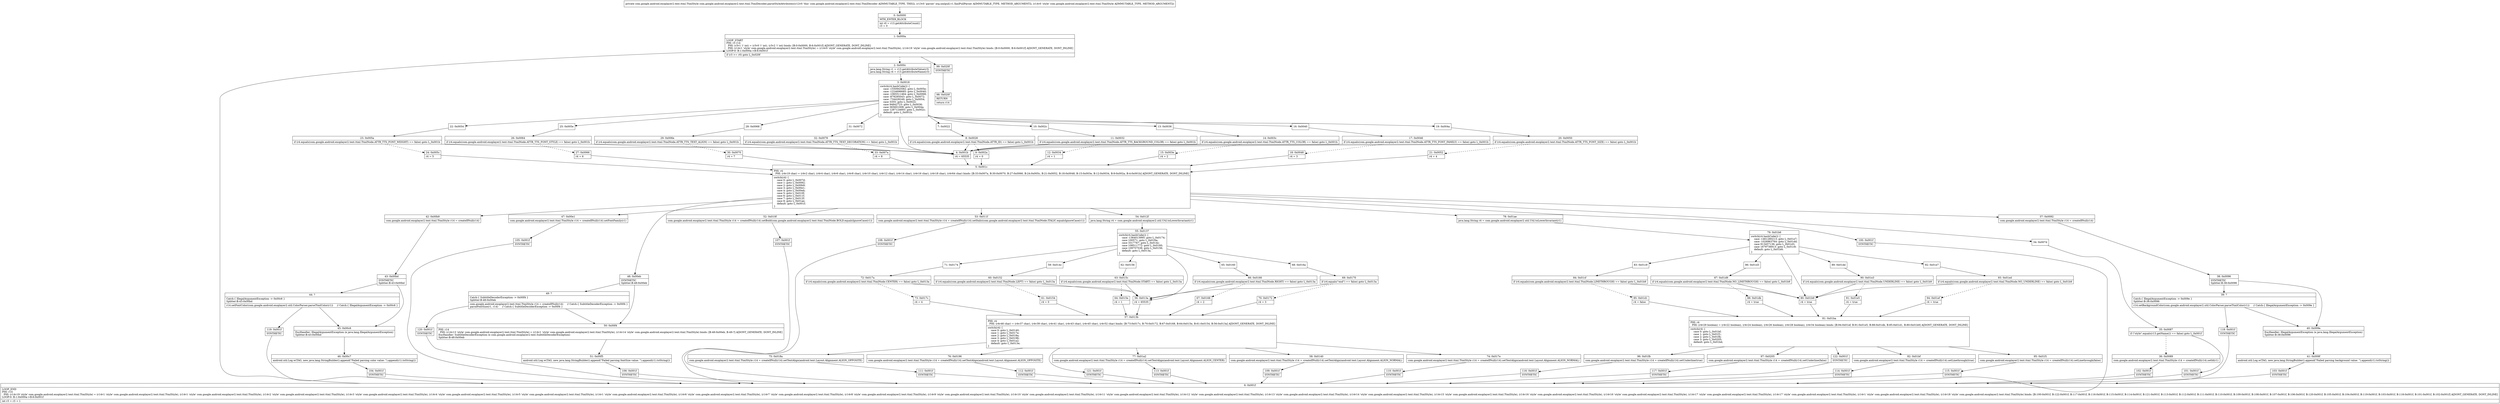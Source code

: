 digraph "CFG forcom.google.android.exoplayer2.text.ttml.TtmlDecoder.parseStyleAttributes(Lorg\/xmlpull\/v1\/XmlPullParser;Lcom\/google\/android\/exoplayer2\/text\/ttml\/TtmlStyle;)Lcom\/google\/android\/exoplayer2\/text\/ttml\/TtmlStyle;" {
Node_0 [shape=record,label="{0\:\ 0x0000|MTH_ENTER_BLOCK\l|int r0 = r13.getAttributeCount()\lr3 = 0\l}"];
Node_1 [shape=record,label="{1\:\ 0x000a|LOOP_START\lPHI: r3 r14 \l  PHI: (r3v1 'i' int) = (r3v0 'i' int), (r3v2 'i' int) binds: [B:0:0x0000, B:6:0x001f] A[DONT_GENERATE, DONT_INLINE]\l  PHI: (r14v1 'style' com.google.android.exoplayer2.text.ttml.TtmlStyle) = (r14v0 'style' com.google.android.exoplayer2.text.ttml.TtmlStyle), (r14v19 'style' com.google.android.exoplayer2.text.ttml.TtmlStyle) binds: [B:0:0x0000, B:6:0x001f] A[DONT_GENERATE, DONT_INLINE]\lLOOP:0: B:1:0x000a\-\>B:6:0x001f\l|if (r3 \>= r0) goto L_0x020f\l}"];
Node_2 [shape=record,label="{2\:\ 0x000c|java.lang.String r1 = r13.getAttributeValue(r3)\ljava.lang.String r4 = r13.getAttributeName(r3)\l}"];
Node_3 [shape=record,label="{3\:\ 0x0018|switch(r4.hashCode()) \{\l    case \-1550943582: goto L_0x005e;\l    case \-1224696685: goto L_0x0040;\l    case \-1065511464: goto L_0x0068;\l    case \-879295043: goto L_0x0072;\l    case \-734428249: goto L_0x0054;\l    case 3355: goto L_0x0022;\l    case 94842723: goto L_0x0036;\l    case 365601008: goto L_0x004a;\l    case 1287124693: goto L_0x002c;\l    default: goto L_0x001b;\l\}\l}"];
Node_4 [shape=record,label="{4\:\ 0x001b|r4 = 65535\l}"];
Node_5 [shape=record,label="{5\:\ 0x001c|PHI: r4 \l  PHI: (r4v19 char) = (r4v2 char), (r4v4 char), (r4v6 char), (r4v8 char), (r4v10 char), (r4v12 char), (r4v14 char), (r4v16 char), (r4v18 char), (r4v64 char) binds: [B:33:0x007a, B:30:0x0070, B:27:0x0066, B:24:0x005c, B:21:0x0052, B:18:0x0048, B:15:0x003e, B:12:0x0034, B:9:0x002a, B:4:0x001b] A[DONT_GENERATE, DONT_INLINE]\l|switch(r4) \{\l    case 0: goto L_0x007d;\l    case 1: goto L_0x0092;\l    case 2: goto L_0x00b9;\l    case 3: goto L_0x00e1;\l    case 4: goto L_0x00eb;\l    case 5: goto L_0x010f;\l    case 6: goto L_0x011f;\l    case 7: goto L_0x012f;\l    case 8: goto L_0x01ae;\l    default: goto L_0x001f;\l\}\l}"];
Node_6 [shape=record,label="{6\:\ 0x001f|LOOP_END\lPHI: r14 \l  PHI: (r14v19 'style' com.google.android.exoplayer2.text.ttml.TtmlStyle) = (r14v1 'style' com.google.android.exoplayer2.text.ttml.TtmlStyle), (r14v1 'style' com.google.android.exoplayer2.text.ttml.TtmlStyle), (r14v2 'style' com.google.android.exoplayer2.text.ttml.TtmlStyle), (r14v3 'style' com.google.android.exoplayer2.text.ttml.TtmlStyle), (r14v4 'style' com.google.android.exoplayer2.text.ttml.TtmlStyle), (r14v5 'style' com.google.android.exoplayer2.text.ttml.TtmlStyle), (r14v1 'style' com.google.android.exoplayer2.text.ttml.TtmlStyle), (r14v6 'style' com.google.android.exoplayer2.text.ttml.TtmlStyle), (r14v7 'style' com.google.android.exoplayer2.text.ttml.TtmlStyle), (r14v8 'style' com.google.android.exoplayer2.text.ttml.TtmlStyle), (r14v9 'style' com.google.android.exoplayer2.text.ttml.TtmlStyle), (r14v10 'style' com.google.android.exoplayer2.text.ttml.TtmlStyle), (r14v11 'style' com.google.android.exoplayer2.text.ttml.TtmlStyle), (r14v12 'style' com.google.android.exoplayer2.text.ttml.TtmlStyle), (r14v13 'style' com.google.android.exoplayer2.text.ttml.TtmlStyle), (r14v14 'style' com.google.android.exoplayer2.text.ttml.TtmlStyle), (r14v15 'style' com.google.android.exoplayer2.text.ttml.TtmlStyle), (r14v16 'style' com.google.android.exoplayer2.text.ttml.TtmlStyle), (r14v16 'style' com.google.android.exoplayer2.text.ttml.TtmlStyle), (r14v17 'style' com.google.android.exoplayer2.text.ttml.TtmlStyle), (r14v17 'style' com.google.android.exoplayer2.text.ttml.TtmlStyle), (r14v1 'style' com.google.android.exoplayer2.text.ttml.TtmlStyle), (r14v18 'style' com.google.android.exoplayer2.text.ttml.TtmlStyle) binds: [B:100:0x001f, B:122:0x001f, B:117:0x001f, B:116:0x001f, B:115:0x001f, B:114:0x001f, B:121:0x001f, B:113:0x001f, B:112:0x001f, B:111:0x001f, B:110:0x001f, B:109:0x001f, B:108:0x001f, B:107:0x001f, B:106:0x001f, B:120:0x001f, B:105:0x001f, B:104:0x001f, B:119:0x001f, B:103:0x001f, B:118:0x001f, B:101:0x001f, B:102:0x001f] A[DONT_GENERATE, DONT_INLINE]\lLOOP:0: B:1:0x000a\-\>B:6:0x001f\l|int r3 = r3 + 1\l}"];
Node_7 [shape=record,label="{7\:\ 0x0022}"];
Node_8 [shape=record,label="{8\:\ 0x0028|if (r4.equals(com.google.android.exoplayer2.text.ttml.TtmlNode.ATTR_ID) == false) goto L_0x001b\l}"];
Node_9 [shape=record,label="{9\:\ 0x002a|r4 = 0\l}"];
Node_10 [shape=record,label="{10\:\ 0x002c}"];
Node_11 [shape=record,label="{11\:\ 0x0032|if (r4.equals(com.google.android.exoplayer2.text.ttml.TtmlNode.ATTR_TTS_BACKGROUND_COLOR) == false) goto L_0x001b\l}"];
Node_12 [shape=record,label="{12\:\ 0x0034|r4 = 1\l}"];
Node_13 [shape=record,label="{13\:\ 0x0036}"];
Node_14 [shape=record,label="{14\:\ 0x003c|if (r4.equals(com.google.android.exoplayer2.text.ttml.TtmlNode.ATTR_TTS_COLOR) == false) goto L_0x001b\l}"];
Node_15 [shape=record,label="{15\:\ 0x003e|r4 = 2\l}"];
Node_16 [shape=record,label="{16\:\ 0x0040}"];
Node_17 [shape=record,label="{17\:\ 0x0046|if (r4.equals(com.google.android.exoplayer2.text.ttml.TtmlNode.ATTR_TTS_FONT_FAMILY) == false) goto L_0x001b\l}"];
Node_18 [shape=record,label="{18\:\ 0x0048|r4 = 3\l}"];
Node_19 [shape=record,label="{19\:\ 0x004a}"];
Node_20 [shape=record,label="{20\:\ 0x0050|if (r4.equals(com.google.android.exoplayer2.text.ttml.TtmlNode.ATTR_TTS_FONT_SIZE) == false) goto L_0x001b\l}"];
Node_21 [shape=record,label="{21\:\ 0x0052|r4 = 4\l}"];
Node_22 [shape=record,label="{22\:\ 0x0054}"];
Node_23 [shape=record,label="{23\:\ 0x005a|if (r4.equals(com.google.android.exoplayer2.text.ttml.TtmlNode.ATTR_TTS_FONT_WEIGHT) == false) goto L_0x001b\l}"];
Node_24 [shape=record,label="{24\:\ 0x005c|r4 = 5\l}"];
Node_25 [shape=record,label="{25\:\ 0x005e}"];
Node_26 [shape=record,label="{26\:\ 0x0064|if (r4.equals(com.google.android.exoplayer2.text.ttml.TtmlNode.ATTR_TTS_FONT_STYLE) == false) goto L_0x001b\l}"];
Node_27 [shape=record,label="{27\:\ 0x0066|r4 = 6\l}"];
Node_28 [shape=record,label="{28\:\ 0x0068}"];
Node_29 [shape=record,label="{29\:\ 0x006e|if (r4.equals(com.google.android.exoplayer2.text.ttml.TtmlNode.ATTR_TTS_TEXT_ALIGN) == false) goto L_0x001b\l}"];
Node_30 [shape=record,label="{30\:\ 0x0070|r4 = 7\l}"];
Node_31 [shape=record,label="{31\:\ 0x0072}"];
Node_32 [shape=record,label="{32\:\ 0x0078|if (r4.equals(com.google.android.exoplayer2.text.ttml.TtmlNode.ATTR_TTS_TEXT_DECORATION) == false) goto L_0x001b\l}"];
Node_33 [shape=record,label="{33\:\ 0x007a|r4 = 8\l}"];
Node_34 [shape=record,label="{34\:\ 0x007d}"];
Node_35 [shape=record,label="{35\:\ 0x0087|if (\"style\".equals(r13.getName()) == false) goto L_0x001f\l}"];
Node_36 [shape=record,label="{36\:\ 0x0089|com.google.android.exoplayer2.text.ttml.TtmlStyle r14 = createIfNull(r14).setId(r1)\l}"];
Node_37 [shape=record,label="{37\:\ 0x0092|com.google.android.exoplayer2.text.ttml.TtmlStyle r14 = createIfNull(r14)\l}"];
Node_38 [shape=record,label="{38\:\ 0x0096|SYNTHETIC\lSplitter:B:38:0x0096\l}"];
Node_39 [shape=record,label="{39\:\ ?|Catch:\{ IllegalArgumentException \-\> 0x009e \}\lSplitter:B:38:0x0096\l|r14.setBackgroundColor(com.google.android.exoplayer2.util.ColorParser.parseTtmlColor(r1))     \/\/ Catch:\{ IllegalArgumentException \-\> 0x009e \}\l}"];
Node_40 [shape=record,label="{40\:\ 0x009e|ExcHandler: IllegalArgumentException (e java.lang.IllegalArgumentException)\lSplitter:B:38:0x0096\l}"];
Node_41 [shape=record,label="{41\:\ 0x009f|android.util.Log.w(TAG, new java.lang.StringBuilder().append(\"Failed parsing background value: \").append(r1).toString())\l}"];
Node_42 [shape=record,label="{42\:\ 0x00b9|com.google.android.exoplayer2.text.ttml.TtmlStyle r14 = createIfNull(r14)\l}"];
Node_43 [shape=record,label="{43\:\ 0x00bd|SYNTHETIC\lSplitter:B:43:0x00bd\l}"];
Node_44 [shape=record,label="{44\:\ ?|Catch:\{ IllegalArgumentException \-\> 0x00c6 \}\lSplitter:B:43:0x00bd\l|r14.setFontColor(com.google.android.exoplayer2.util.ColorParser.parseTtmlColor(r1))     \/\/ Catch:\{ IllegalArgumentException \-\> 0x00c6 \}\l}"];
Node_45 [shape=record,label="{45\:\ 0x00c6|ExcHandler: IllegalArgumentException (e java.lang.IllegalArgumentException)\lSplitter:B:43:0x00bd\l}"];
Node_46 [shape=record,label="{46\:\ 0x00c7|android.util.Log.w(TAG, new java.lang.StringBuilder().append(\"Failed parsing color value: \").append(r1).toString())\l}"];
Node_47 [shape=record,label="{47\:\ 0x00e1|com.google.android.exoplayer2.text.ttml.TtmlStyle r14 = createIfNull(r14).setFontFamily(r1)\l}"];
Node_48 [shape=record,label="{48\:\ 0x00eb|SYNTHETIC\lSplitter:B:48:0x00eb\l}"];
Node_49 [shape=record,label="{49\:\ ?|Catch:\{ SubtitleDecoderException \-\> 0x00f4 \}\lSplitter:B:48:0x00eb\l|com.google.android.exoplayer2.text.ttml.TtmlStyle r14 = createIfNull(r14)     \/\/ Catch:\{ SubtitleDecoderException \-\> 0x00f4 \}\lparseFontSize(r1, r14)     \/\/ Catch:\{ SubtitleDecoderException \-\> 0x00f4 \}\l}"];
Node_50 [shape=record,label="{50\:\ 0x00f4|PHI: r14 \l  PHI: (r14v13 'style' com.google.android.exoplayer2.text.ttml.TtmlStyle) = (r14v1 'style' com.google.android.exoplayer2.text.ttml.TtmlStyle), (r14v14 'style' com.google.android.exoplayer2.text.ttml.TtmlStyle) binds: [B:48:0x00eb, B:49:?] A[DONT_GENERATE, DONT_INLINE]\lExcHandler: SubtitleDecoderException (e com.google.android.exoplayer2.text.SubtitleDecoderException)\lSplitter:B:48:0x00eb\l}"];
Node_51 [shape=record,label="{51\:\ 0x00f5|android.util.Log.w(TAG, new java.lang.StringBuilder().append(\"Failed parsing fontSize value: \").append(r1).toString())\l}"];
Node_52 [shape=record,label="{52\:\ 0x010f|com.google.android.exoplayer2.text.ttml.TtmlStyle r14 = createIfNull(r14).setBold(com.google.android.exoplayer2.text.ttml.TtmlNode.BOLD.equalsIgnoreCase(r1))\l}"];
Node_53 [shape=record,label="{53\:\ 0x011f|com.google.android.exoplayer2.text.ttml.TtmlStyle r14 = createIfNull(r14).setItalic(com.google.android.exoplayer2.text.ttml.TtmlNode.ITALIC.equalsIgnoreCase(r1))\l}"];
Node_54 [shape=record,label="{54\:\ 0x012f|java.lang.String r4 = com.google.android.exoplayer2.util.Util.toLowerInvariant(r1)\l}"];
Node_55 [shape=record,label="{55\:\ 0x0137|switch(r4.hashCode()) \{\l    case \-1364013995: goto L_0x0174;\l    case 100571: goto L_0x016a;\l    case 3317767: goto L_0x014c;\l    case 108511772: goto L_0x0160;\l    case 109757538: goto L_0x0156;\l    default: goto L_0x013a;\l\}\l}"];
Node_56 [shape=record,label="{56\:\ 0x013a|r4 = 65535\l}"];
Node_57 [shape=record,label="{57\:\ 0x013b|PHI: r4 \l  PHI: (r4v46 char) = (r4v37 char), (r4v39 char), (r4v41 char), (r4v43 char), (r4v45 char), (r4v52 char) binds: [B:73:0x017c, B:70:0x0172, B:67:0x0168, B:64:0x015e, B:61:0x0154, B:56:0x013a] A[DONT_GENERATE, DONT_INLINE]\l|switch(r4) \{\l    case 0: goto L_0x0140;\l    case 1: goto L_0x017e;\l    case 2: goto L_0x018a;\l    case 3: goto L_0x0196;\l    case 4: goto L_0x01a2;\l    default: goto L_0x013e;\l\}\l}"];
Node_58 [shape=record,label="{58\:\ 0x0140|com.google.android.exoplayer2.text.ttml.TtmlStyle r14 = createIfNull(r14).setTextAlign(android.text.Layout.Alignment.ALIGN_NORMAL)\l}"];
Node_59 [shape=record,label="{59\:\ 0x014c}"];
Node_60 [shape=record,label="{60\:\ 0x0152|if (r4.equals(com.google.android.exoplayer2.text.ttml.TtmlNode.LEFT) == false) goto L_0x013a\l}"];
Node_61 [shape=record,label="{61\:\ 0x0154|r4 = 0\l}"];
Node_62 [shape=record,label="{62\:\ 0x0156}"];
Node_63 [shape=record,label="{63\:\ 0x015c|if (r4.equals(com.google.android.exoplayer2.text.ttml.TtmlNode.START) == false) goto L_0x013a\l}"];
Node_64 [shape=record,label="{64\:\ 0x015e|r4 = 1\l}"];
Node_65 [shape=record,label="{65\:\ 0x0160}"];
Node_66 [shape=record,label="{66\:\ 0x0166|if (r4.equals(com.google.android.exoplayer2.text.ttml.TtmlNode.RIGHT) == false) goto L_0x013a\l}"];
Node_67 [shape=record,label="{67\:\ 0x0168|r4 = 2\l}"];
Node_68 [shape=record,label="{68\:\ 0x016a}"];
Node_69 [shape=record,label="{69\:\ 0x0170|if (r4.equals(\"end\") == false) goto L_0x013a\l}"];
Node_70 [shape=record,label="{70\:\ 0x0172|r4 = 3\l}"];
Node_71 [shape=record,label="{71\:\ 0x0174}"];
Node_72 [shape=record,label="{72\:\ 0x017a|if (r4.equals(com.google.android.exoplayer2.text.ttml.TtmlNode.CENTER) == false) goto L_0x013a\l}"];
Node_73 [shape=record,label="{73\:\ 0x017c|r4 = 4\l}"];
Node_74 [shape=record,label="{74\:\ 0x017e|com.google.android.exoplayer2.text.ttml.TtmlStyle r14 = createIfNull(r14).setTextAlign(android.text.Layout.Alignment.ALIGN_NORMAL)\l}"];
Node_75 [shape=record,label="{75\:\ 0x018a|com.google.android.exoplayer2.text.ttml.TtmlStyle r14 = createIfNull(r14).setTextAlign(android.text.Layout.Alignment.ALIGN_OPPOSITE)\l}"];
Node_76 [shape=record,label="{76\:\ 0x0196|com.google.android.exoplayer2.text.ttml.TtmlStyle r14 = createIfNull(r14).setTextAlign(android.text.Layout.Alignment.ALIGN_OPPOSITE)\l}"];
Node_77 [shape=record,label="{77\:\ 0x01a2|com.google.android.exoplayer2.text.ttml.TtmlStyle r14 = createIfNull(r14).setTextAlign(android.text.Layout.Alignment.ALIGN_CENTER)\l}"];
Node_78 [shape=record,label="{78\:\ 0x01ae|java.lang.String r4 = com.google.android.exoplayer2.util.Util.toLowerInvariant(r1)\l}"];
Node_79 [shape=record,label="{79\:\ 0x01b6|switch(r4.hashCode()) \{\l    case \-1461280213: goto L_0x01e7;\l    case \-1026963764: goto L_0x01dd;\l    case 913457136: goto L_0x01d3;\l    case 1679736913: goto L_0x01c9;\l    default: goto L_0x01b9;\l\}\l}"];
Node_80 [shape=record,label="{80\:\ 0x01b9|r4 = true\l}"];
Node_81 [shape=record,label="{81\:\ 0x01ba|PHI: r4 \l  PHI: (r4v29 boolean) = (r4v22 boolean), (r4v24 boolean), (r4v26 boolean), (r4v28 boolean), (r4v34 boolean) binds: [B:94:0x01ef, B:91:0x01e5, B:88:0x01db, B:85:0x01d1, B:80:0x01b9] A[DONT_GENERATE, DONT_INLINE]\l|switch(r4) \{\l    case 0: goto L_0x01bf;\l    case 1: goto L_0x01f1;\l    case 2: goto L_0x01fb;\l    case 3: goto L_0x0205;\l    default: goto L_0x01bd;\l\}\l}"];
Node_82 [shape=record,label="{82\:\ 0x01bf|com.google.android.exoplayer2.text.ttml.TtmlStyle r14 = createIfNull(r14).setLinethrough(true)\l}"];
Node_83 [shape=record,label="{83\:\ 0x01c9}"];
Node_84 [shape=record,label="{84\:\ 0x01cf|if (r4.equals(com.google.android.exoplayer2.text.ttml.TtmlNode.LINETHROUGH) == false) goto L_0x01b9\l}"];
Node_85 [shape=record,label="{85\:\ 0x01d1|r4 = false\l}"];
Node_86 [shape=record,label="{86\:\ 0x01d3}"];
Node_87 [shape=record,label="{87\:\ 0x01d9|if (r4.equals(com.google.android.exoplayer2.text.ttml.TtmlNode.NO_LINETHROUGH) == false) goto L_0x01b9\l}"];
Node_88 [shape=record,label="{88\:\ 0x01db|r4 = true\l}"];
Node_89 [shape=record,label="{89\:\ 0x01dd}"];
Node_90 [shape=record,label="{90\:\ 0x01e3|if (r4.equals(com.google.android.exoplayer2.text.ttml.TtmlNode.UNDERLINE) == false) goto L_0x01b9\l}"];
Node_91 [shape=record,label="{91\:\ 0x01e5|r4 = true\l}"];
Node_92 [shape=record,label="{92\:\ 0x01e7}"];
Node_93 [shape=record,label="{93\:\ 0x01ed|if (r4.equals(com.google.android.exoplayer2.text.ttml.TtmlNode.NO_UNDERLINE) == false) goto L_0x01b9\l}"];
Node_94 [shape=record,label="{94\:\ 0x01ef|r4 = true\l}"];
Node_95 [shape=record,label="{95\:\ 0x01f1|com.google.android.exoplayer2.text.ttml.TtmlStyle r14 = createIfNull(r14).setLinethrough(false)\l}"];
Node_96 [shape=record,label="{96\:\ 0x01fb|com.google.android.exoplayer2.text.ttml.TtmlStyle r14 = createIfNull(r14).setUnderline(true)\l}"];
Node_97 [shape=record,label="{97\:\ 0x0205|com.google.android.exoplayer2.text.ttml.TtmlStyle r14 = createIfNull(r14).setUnderline(false)\l}"];
Node_98 [shape=record,label="{98\:\ 0x020f|RETURN\l|return r14\l}"];
Node_99 [shape=record,label="{99\:\ 0x020f|SYNTHETIC\l}"];
Node_100 [shape=record,label="{100\:\ 0x001f|SYNTHETIC\l}"];
Node_101 [shape=record,label="{101\:\ 0x001f|SYNTHETIC\l}"];
Node_102 [shape=record,label="{102\:\ 0x001f|SYNTHETIC\l}"];
Node_103 [shape=record,label="{103\:\ 0x001f|SYNTHETIC\l}"];
Node_104 [shape=record,label="{104\:\ 0x001f|SYNTHETIC\l}"];
Node_105 [shape=record,label="{105\:\ 0x001f|SYNTHETIC\l}"];
Node_106 [shape=record,label="{106\:\ 0x001f|SYNTHETIC\l}"];
Node_107 [shape=record,label="{107\:\ 0x001f|SYNTHETIC\l}"];
Node_108 [shape=record,label="{108\:\ 0x001f|SYNTHETIC\l}"];
Node_109 [shape=record,label="{109\:\ 0x001f|SYNTHETIC\l}"];
Node_110 [shape=record,label="{110\:\ 0x001f|SYNTHETIC\l}"];
Node_111 [shape=record,label="{111\:\ 0x001f|SYNTHETIC\l}"];
Node_112 [shape=record,label="{112\:\ 0x001f|SYNTHETIC\l}"];
Node_113 [shape=record,label="{113\:\ 0x001f|SYNTHETIC\l}"];
Node_114 [shape=record,label="{114\:\ 0x001f|SYNTHETIC\l}"];
Node_115 [shape=record,label="{115\:\ 0x001f|SYNTHETIC\l}"];
Node_116 [shape=record,label="{116\:\ 0x001f|SYNTHETIC\l}"];
Node_117 [shape=record,label="{117\:\ 0x001f|SYNTHETIC\l}"];
Node_118 [shape=record,label="{118\:\ 0x001f|SYNTHETIC\l}"];
Node_119 [shape=record,label="{119\:\ 0x001f|SYNTHETIC\l}"];
Node_120 [shape=record,label="{120\:\ 0x001f|SYNTHETIC\l}"];
Node_121 [shape=record,label="{121\:\ 0x001f|SYNTHETIC\l}"];
Node_122 [shape=record,label="{122\:\ 0x001f|SYNTHETIC\l}"];
MethodNode[shape=record,label="{private com.google.android.exoplayer2.text.ttml.TtmlStyle com.google.android.exoplayer2.text.ttml.TtmlDecoder.parseStyleAttributes((r12v0 'this' com.google.android.exoplayer2.text.ttml.TtmlDecoder A[IMMUTABLE_TYPE, THIS]), (r13v0 'parser' org.xmlpull.v1.XmlPullParser A[IMMUTABLE_TYPE, METHOD_ARGUMENT]), (r14v0 'style' com.google.android.exoplayer2.text.ttml.TtmlStyle A[IMMUTABLE_TYPE, METHOD_ARGUMENT])) }"];
MethodNode -> Node_0;
Node_0 -> Node_1;
Node_1 -> Node_2[style=dashed];
Node_1 -> Node_99;
Node_2 -> Node_3;
Node_3 -> Node_4;
Node_3 -> Node_7;
Node_3 -> Node_10;
Node_3 -> Node_13;
Node_3 -> Node_16;
Node_3 -> Node_19;
Node_3 -> Node_22;
Node_3 -> Node_25;
Node_3 -> Node_28;
Node_3 -> Node_31;
Node_4 -> Node_5;
Node_5 -> Node_34;
Node_5 -> Node_37;
Node_5 -> Node_42;
Node_5 -> Node_47;
Node_5 -> Node_48;
Node_5 -> Node_52;
Node_5 -> Node_53;
Node_5 -> Node_54;
Node_5 -> Node_78;
Node_5 -> Node_100;
Node_6 -> Node_1;
Node_7 -> Node_8;
Node_8 -> Node_4;
Node_8 -> Node_9[style=dashed];
Node_9 -> Node_5;
Node_10 -> Node_11;
Node_11 -> Node_4;
Node_11 -> Node_12[style=dashed];
Node_12 -> Node_5;
Node_13 -> Node_14;
Node_14 -> Node_4;
Node_14 -> Node_15[style=dashed];
Node_15 -> Node_5;
Node_16 -> Node_17;
Node_17 -> Node_4;
Node_17 -> Node_18[style=dashed];
Node_18 -> Node_5;
Node_19 -> Node_20;
Node_20 -> Node_4;
Node_20 -> Node_21[style=dashed];
Node_21 -> Node_5;
Node_22 -> Node_23;
Node_23 -> Node_4;
Node_23 -> Node_24[style=dashed];
Node_24 -> Node_5;
Node_25 -> Node_26;
Node_26 -> Node_4;
Node_26 -> Node_27[style=dashed];
Node_27 -> Node_5;
Node_28 -> Node_29;
Node_29 -> Node_4;
Node_29 -> Node_30[style=dashed];
Node_30 -> Node_5;
Node_31 -> Node_32;
Node_32 -> Node_4;
Node_32 -> Node_33[style=dashed];
Node_33 -> Node_5;
Node_34 -> Node_35;
Node_35 -> Node_36[style=dashed];
Node_35 -> Node_101;
Node_36 -> Node_102;
Node_37 -> Node_38;
Node_38 -> Node_39;
Node_38 -> Node_40;
Node_39 -> Node_40;
Node_39 -> Node_118;
Node_40 -> Node_41;
Node_41 -> Node_103;
Node_42 -> Node_43;
Node_43 -> Node_44;
Node_43 -> Node_45;
Node_44 -> Node_45;
Node_44 -> Node_119;
Node_45 -> Node_46;
Node_46 -> Node_104;
Node_47 -> Node_105;
Node_48 -> Node_49;
Node_48 -> Node_50;
Node_49 -> Node_50;
Node_49 -> Node_120;
Node_50 -> Node_51;
Node_51 -> Node_106;
Node_52 -> Node_107;
Node_53 -> Node_108;
Node_54 -> Node_55;
Node_55 -> Node_56;
Node_55 -> Node_59;
Node_55 -> Node_62;
Node_55 -> Node_65;
Node_55 -> Node_68;
Node_55 -> Node_71;
Node_56 -> Node_57;
Node_57 -> Node_58;
Node_57 -> Node_74;
Node_57 -> Node_75;
Node_57 -> Node_76;
Node_57 -> Node_77;
Node_57 -> Node_121;
Node_58 -> Node_109;
Node_59 -> Node_60;
Node_60 -> Node_56;
Node_60 -> Node_61[style=dashed];
Node_61 -> Node_57;
Node_62 -> Node_63;
Node_63 -> Node_56;
Node_63 -> Node_64[style=dashed];
Node_64 -> Node_57;
Node_65 -> Node_66;
Node_66 -> Node_56;
Node_66 -> Node_67[style=dashed];
Node_67 -> Node_57;
Node_68 -> Node_69;
Node_69 -> Node_56;
Node_69 -> Node_70[style=dashed];
Node_70 -> Node_57;
Node_71 -> Node_72;
Node_72 -> Node_56;
Node_72 -> Node_73[style=dashed];
Node_73 -> Node_57;
Node_74 -> Node_110;
Node_75 -> Node_111;
Node_76 -> Node_112;
Node_77 -> Node_113;
Node_78 -> Node_79;
Node_79 -> Node_80;
Node_79 -> Node_83;
Node_79 -> Node_86;
Node_79 -> Node_89;
Node_79 -> Node_92;
Node_80 -> Node_81;
Node_81 -> Node_82;
Node_81 -> Node_95;
Node_81 -> Node_96;
Node_81 -> Node_97;
Node_81 -> Node_122;
Node_82 -> Node_114;
Node_83 -> Node_84;
Node_84 -> Node_80;
Node_84 -> Node_85[style=dashed];
Node_85 -> Node_81;
Node_86 -> Node_87;
Node_87 -> Node_80;
Node_87 -> Node_88[style=dashed];
Node_88 -> Node_81;
Node_89 -> Node_90;
Node_90 -> Node_80;
Node_90 -> Node_91[style=dashed];
Node_91 -> Node_81;
Node_92 -> Node_93;
Node_93 -> Node_80;
Node_93 -> Node_94[style=dashed];
Node_94 -> Node_81;
Node_95 -> Node_115;
Node_96 -> Node_116;
Node_97 -> Node_117;
Node_99 -> Node_98;
Node_100 -> Node_6;
Node_101 -> Node_6;
Node_102 -> Node_6;
Node_103 -> Node_6;
Node_104 -> Node_6;
Node_105 -> Node_6;
Node_106 -> Node_6;
Node_107 -> Node_6;
Node_108 -> Node_6;
Node_109 -> Node_6;
Node_110 -> Node_6;
Node_111 -> Node_6;
Node_112 -> Node_6;
Node_113 -> Node_6;
Node_114 -> Node_6;
Node_115 -> Node_6;
Node_116 -> Node_6;
Node_117 -> Node_6;
Node_118 -> Node_6;
Node_119 -> Node_6;
Node_120 -> Node_6;
Node_121 -> Node_6;
Node_122 -> Node_6;
}

